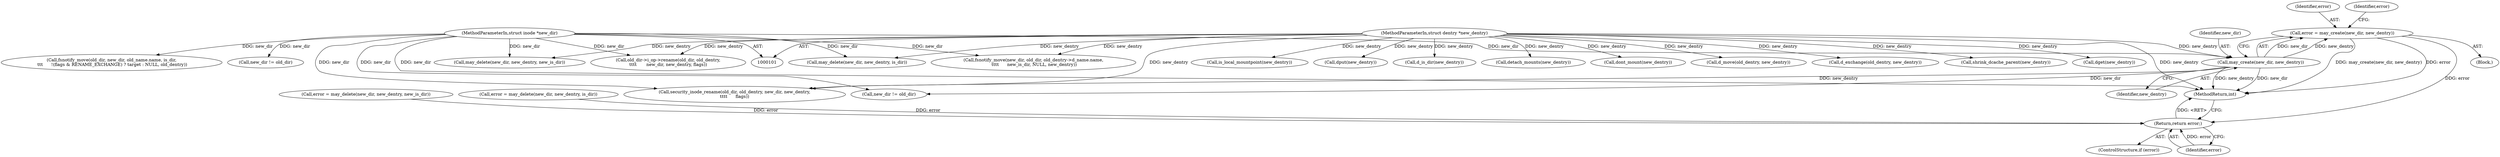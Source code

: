 digraph "0_linux_49d31c2f389acfe83417083e1208422b4091cd9e_0@API" {
"1000160" [label="(Call,error = may_create(new_dir, new_dentry))"];
"1000162" [label="(Call,may_create(new_dir, new_dentry))"];
"1000104" [label="(MethodParameterIn,struct inode *new_dir)"];
"1000105" [label="(MethodParameterIn,struct dentry *new_dentry)"];
"1000191" [label="(Return,return error;)"];
"1000468" [label="(MethodReturn,int)"];
"1000105" [label="(MethodParameterIn,struct dentry *new_dentry)"];
"1000189" [label="(ControlStructure,if (error))"];
"1000161" [label="(Identifier,error)"];
"1000238" [label="(Call,security_inode_rename(old_dir, old_dentry, new_dir, new_dentry,\n\t\t\t\t      flags))"];
"1000178" [label="(Call,may_delete(new_dir, new_dentry, is_dir))"];
"1000277" [label="(Call,is_local_mountpoint(new_dentry))"];
"1000104" [label="(MethodParameterIn,struct inode *new_dir)"];
"1000426" [label="(Call,dput(new_dentry))"];
"1000163" [label="(Identifier,new_dir)"];
"1000191" [label="(Return,return error;)"];
"1000160" [label="(Call,error = may_create(new_dir, new_dentry))"];
"1000169" [label="(Call,d_is_dir(new_dentry))"];
"1000164" [label="(Identifier,new_dentry)"];
"1000384" [label="(Call,detach_mounts(new_dentry))"];
"1000432" [label="(Call,fsnotify_move(old_dir, new_dir, old_name.name, is_dir,\n \t\t\t      !(flags & RENAME_EXCHANGE) ? target : NULL, old_dentry))"];
"1000204" [label="(Call,new_dir != old_dir)"];
"1000382" [label="(Call,dont_mount(new_dentry))"];
"1000192" [label="(Identifier,error)"];
"1000452" [label="(Call,fsnotify_move(new_dir, old_dir, old_dentry->d_name.name,\n \t\t\t\t      new_is_dir, NULL, new_dentry))"];
"1000403" [label="(Call,d_move(old_dentry, new_dentry))"];
"1000358" [label="(Call,old_dir->i_op->rename(old_dir, old_dentry,\n\t\t\t\t       new_dir, new_dentry, flags))"];
"1000183" [label="(Call,error = may_delete(new_dir, new_dentry, new_is_dir))"];
"1000159" [label="(Block,)"];
"1000407" [label="(Call,d_exchange(old_dentry, new_dentry))"];
"1000328" [label="(Call,shrink_dcache_parent(new_dentry))"];
"1000283" [label="(Call,new_dir != old_dir)"];
"1000162" [label="(Call,may_create(new_dir, new_dentry))"];
"1000176" [label="(Call,error = may_delete(new_dir, new_dentry, is_dir))"];
"1000190" [label="(Identifier,error)"];
"1000185" [label="(Call,may_delete(new_dir, new_dentry, new_is_dir))"];
"1000252" [label="(Call,dget(new_dentry))"];
"1000160" -> "1000159"  [label="AST: "];
"1000160" -> "1000162"  [label="CFG: "];
"1000161" -> "1000160"  [label="AST: "];
"1000162" -> "1000160"  [label="AST: "];
"1000190" -> "1000160"  [label="CFG: "];
"1000160" -> "1000468"  [label="DDG: may_create(new_dir, new_dentry)"];
"1000160" -> "1000468"  [label="DDG: error"];
"1000162" -> "1000160"  [label="DDG: new_dir"];
"1000162" -> "1000160"  [label="DDG: new_dentry"];
"1000160" -> "1000191"  [label="DDG: error"];
"1000162" -> "1000164"  [label="CFG: "];
"1000163" -> "1000162"  [label="AST: "];
"1000164" -> "1000162"  [label="AST: "];
"1000162" -> "1000468"  [label="DDG: new_dentry"];
"1000162" -> "1000468"  [label="DDG: new_dir"];
"1000104" -> "1000162"  [label="DDG: new_dir"];
"1000105" -> "1000162"  [label="DDG: new_dentry"];
"1000162" -> "1000204"  [label="DDG: new_dir"];
"1000162" -> "1000238"  [label="DDG: new_dentry"];
"1000104" -> "1000101"  [label="AST: "];
"1000104" -> "1000468"  [label="DDG: new_dir"];
"1000104" -> "1000178"  [label="DDG: new_dir"];
"1000104" -> "1000185"  [label="DDG: new_dir"];
"1000104" -> "1000204"  [label="DDG: new_dir"];
"1000104" -> "1000238"  [label="DDG: new_dir"];
"1000104" -> "1000283"  [label="DDG: new_dir"];
"1000104" -> "1000358"  [label="DDG: new_dir"];
"1000104" -> "1000432"  [label="DDG: new_dir"];
"1000104" -> "1000452"  [label="DDG: new_dir"];
"1000105" -> "1000101"  [label="AST: "];
"1000105" -> "1000468"  [label="DDG: new_dentry"];
"1000105" -> "1000169"  [label="DDG: new_dentry"];
"1000105" -> "1000178"  [label="DDG: new_dentry"];
"1000105" -> "1000185"  [label="DDG: new_dentry"];
"1000105" -> "1000238"  [label="DDG: new_dentry"];
"1000105" -> "1000252"  [label="DDG: new_dentry"];
"1000105" -> "1000277"  [label="DDG: new_dentry"];
"1000105" -> "1000328"  [label="DDG: new_dentry"];
"1000105" -> "1000358"  [label="DDG: new_dentry"];
"1000105" -> "1000382"  [label="DDG: new_dentry"];
"1000105" -> "1000384"  [label="DDG: new_dentry"];
"1000105" -> "1000403"  [label="DDG: new_dentry"];
"1000105" -> "1000407"  [label="DDG: new_dentry"];
"1000105" -> "1000426"  [label="DDG: new_dentry"];
"1000105" -> "1000452"  [label="DDG: new_dentry"];
"1000191" -> "1000189"  [label="AST: "];
"1000191" -> "1000192"  [label="CFG: "];
"1000192" -> "1000191"  [label="AST: "];
"1000468" -> "1000191"  [label="CFG: "];
"1000191" -> "1000468"  [label="DDG: <RET>"];
"1000192" -> "1000191"  [label="DDG: error"];
"1000183" -> "1000191"  [label="DDG: error"];
"1000176" -> "1000191"  [label="DDG: error"];
}
